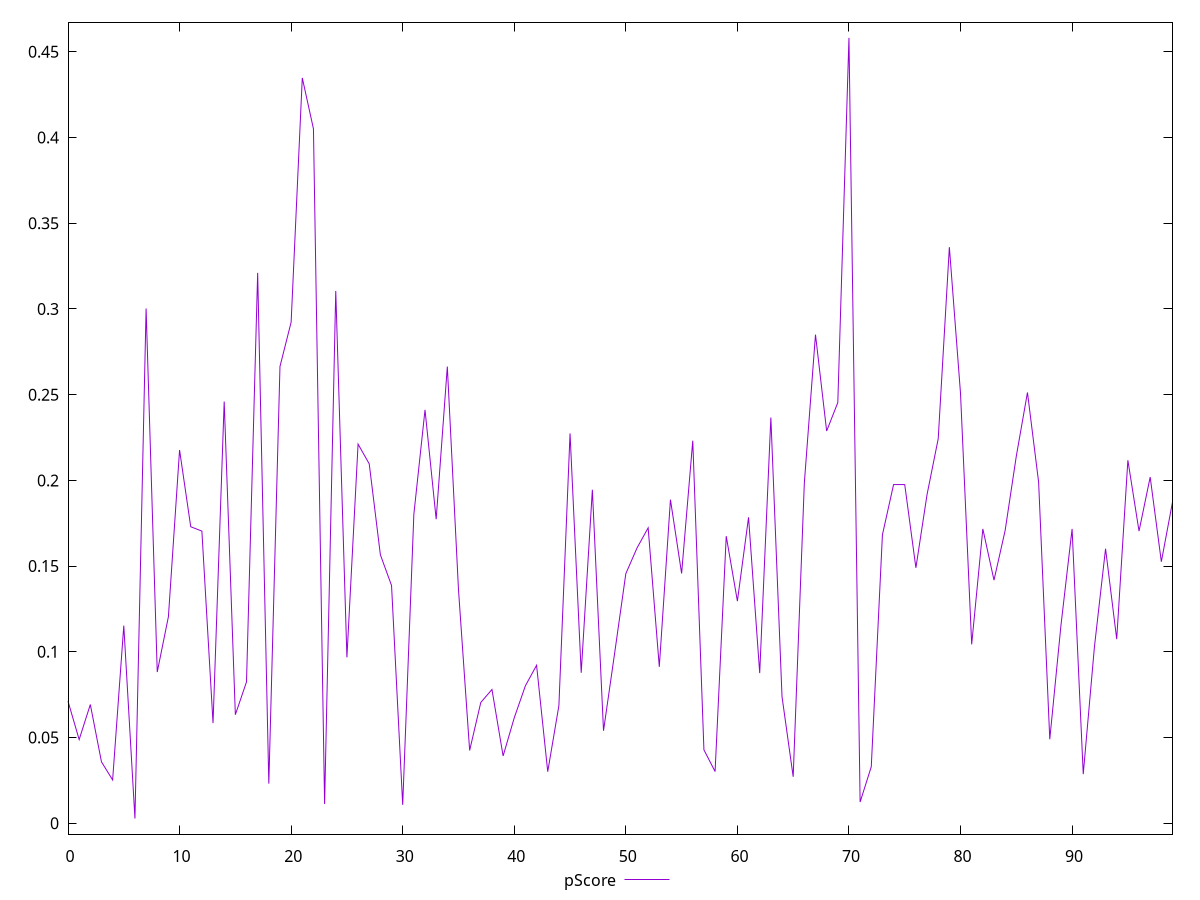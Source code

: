 reset

$pScore <<EOF
0 0.07121903035109911
1 0.048837911806679735
2 0.0692874177956051
3 0.035839615121660784
4 0.025298155977585002
5 0.11531007509155577
6 0.0028023401719397545
7 0.30025327567780147
8 0.08824086810058801
9 0.12051631800484053
10 0.21771142176466057
11 0.17297794267033134
12 0.1704123885505966
13 0.05844449169086646
14 0.24599086971608575
15 0.0633457258495927
16 0.08248760316532355
17 0.32102617880539
18 0.02312735711866243
19 0.26644563372307123
20 0.29226302617018346
21 0.43474158566644594
22 0.40502532680690534
23 0.011265215524982386
24 0.31047629989800585
25 0.09676106577016341
26 0.2211405128310866
27 0.20962948555874267
28 0.1565959131786301
29 0.1386910237233313
30 0.01077707931917099
31 0.18023939737721606
32 0.24112324285425724
33 0.17734226015744348
34 0.2663795263573509
35 0.13631259106535454
36 0.04250345968950048
37 0.07048432489120166
38 0.07806053397705848
39 0.03928581427058614
40 0.061560675404929766
41 0.08024154026182717
42 0.09216353431459856
43 0.030122078472798464
44 0.06862331955037404
45 0.22737902615926298
46 0.08781609219351161
47 0.19451965747277455
48 0.05398930757660664
49 0.09935924155814002
50 0.14560786299377942
51 0.1605353172836378
52 0.17233285947722476
53 0.09127610507767947
54 0.18875262547514937
55 0.14572765265843973
56 0.22314676134004507
57 0.04285098475590193
58 0.030189227765150373
59 0.16746859164057226
60 0.12958897715120182
61 0.17845086211257066
62 0.08760451967286181
63 0.23664639315863667
64 0.07388594671673315
65 0.027154376879225395
66 0.19841761213110154
67 0.2849840113101841
68 0.2287949194691843
69 0.24537715255373294
70 0.45804711282568855
71 0.012402001757888526
72 0.033012723663008
73 0.1683043015921406
74 0.1975719676880846
75 0.19753767527697186
76 0.14901425570732535
77 0.19175800391701536
78 0.2242651467270872
79 0.33602641654361365
80 0.2506421950215822
81 0.10437236502805342
82 0.1716902453522764
83 0.1418127057563443
84 0.17080024555250067
85 0.21413055426347982
86 0.2512688728352281
87 0.19899658340891435
88 0.049026163277634316
89 0.11531007509155616
90 0.1716902453522769
91 0.028684980826454154
92 0.10273093688294255
93 0.1601575091358674
94 0.10741412693859176
95 0.21173565656901128
96 0.1704123885505966
97 0.20193182929949893
98 0.15256697646602624
99 0.18734473327076678
EOF

set key outside below
set xrange [0:99]
set yrange [-0.006302555281135222:0.4671520082787635]
set trange [-0.006302555281135222:0.4671520082787635]
set terminal svg size 640, 500 enhanced background rgb 'white'
set output "reports/report_00028_2021-02-24T12-49-42.674Z/total-blocking-time/samples/astro/pScore/values.svg"

plot $pScore title "pScore" with line

reset
